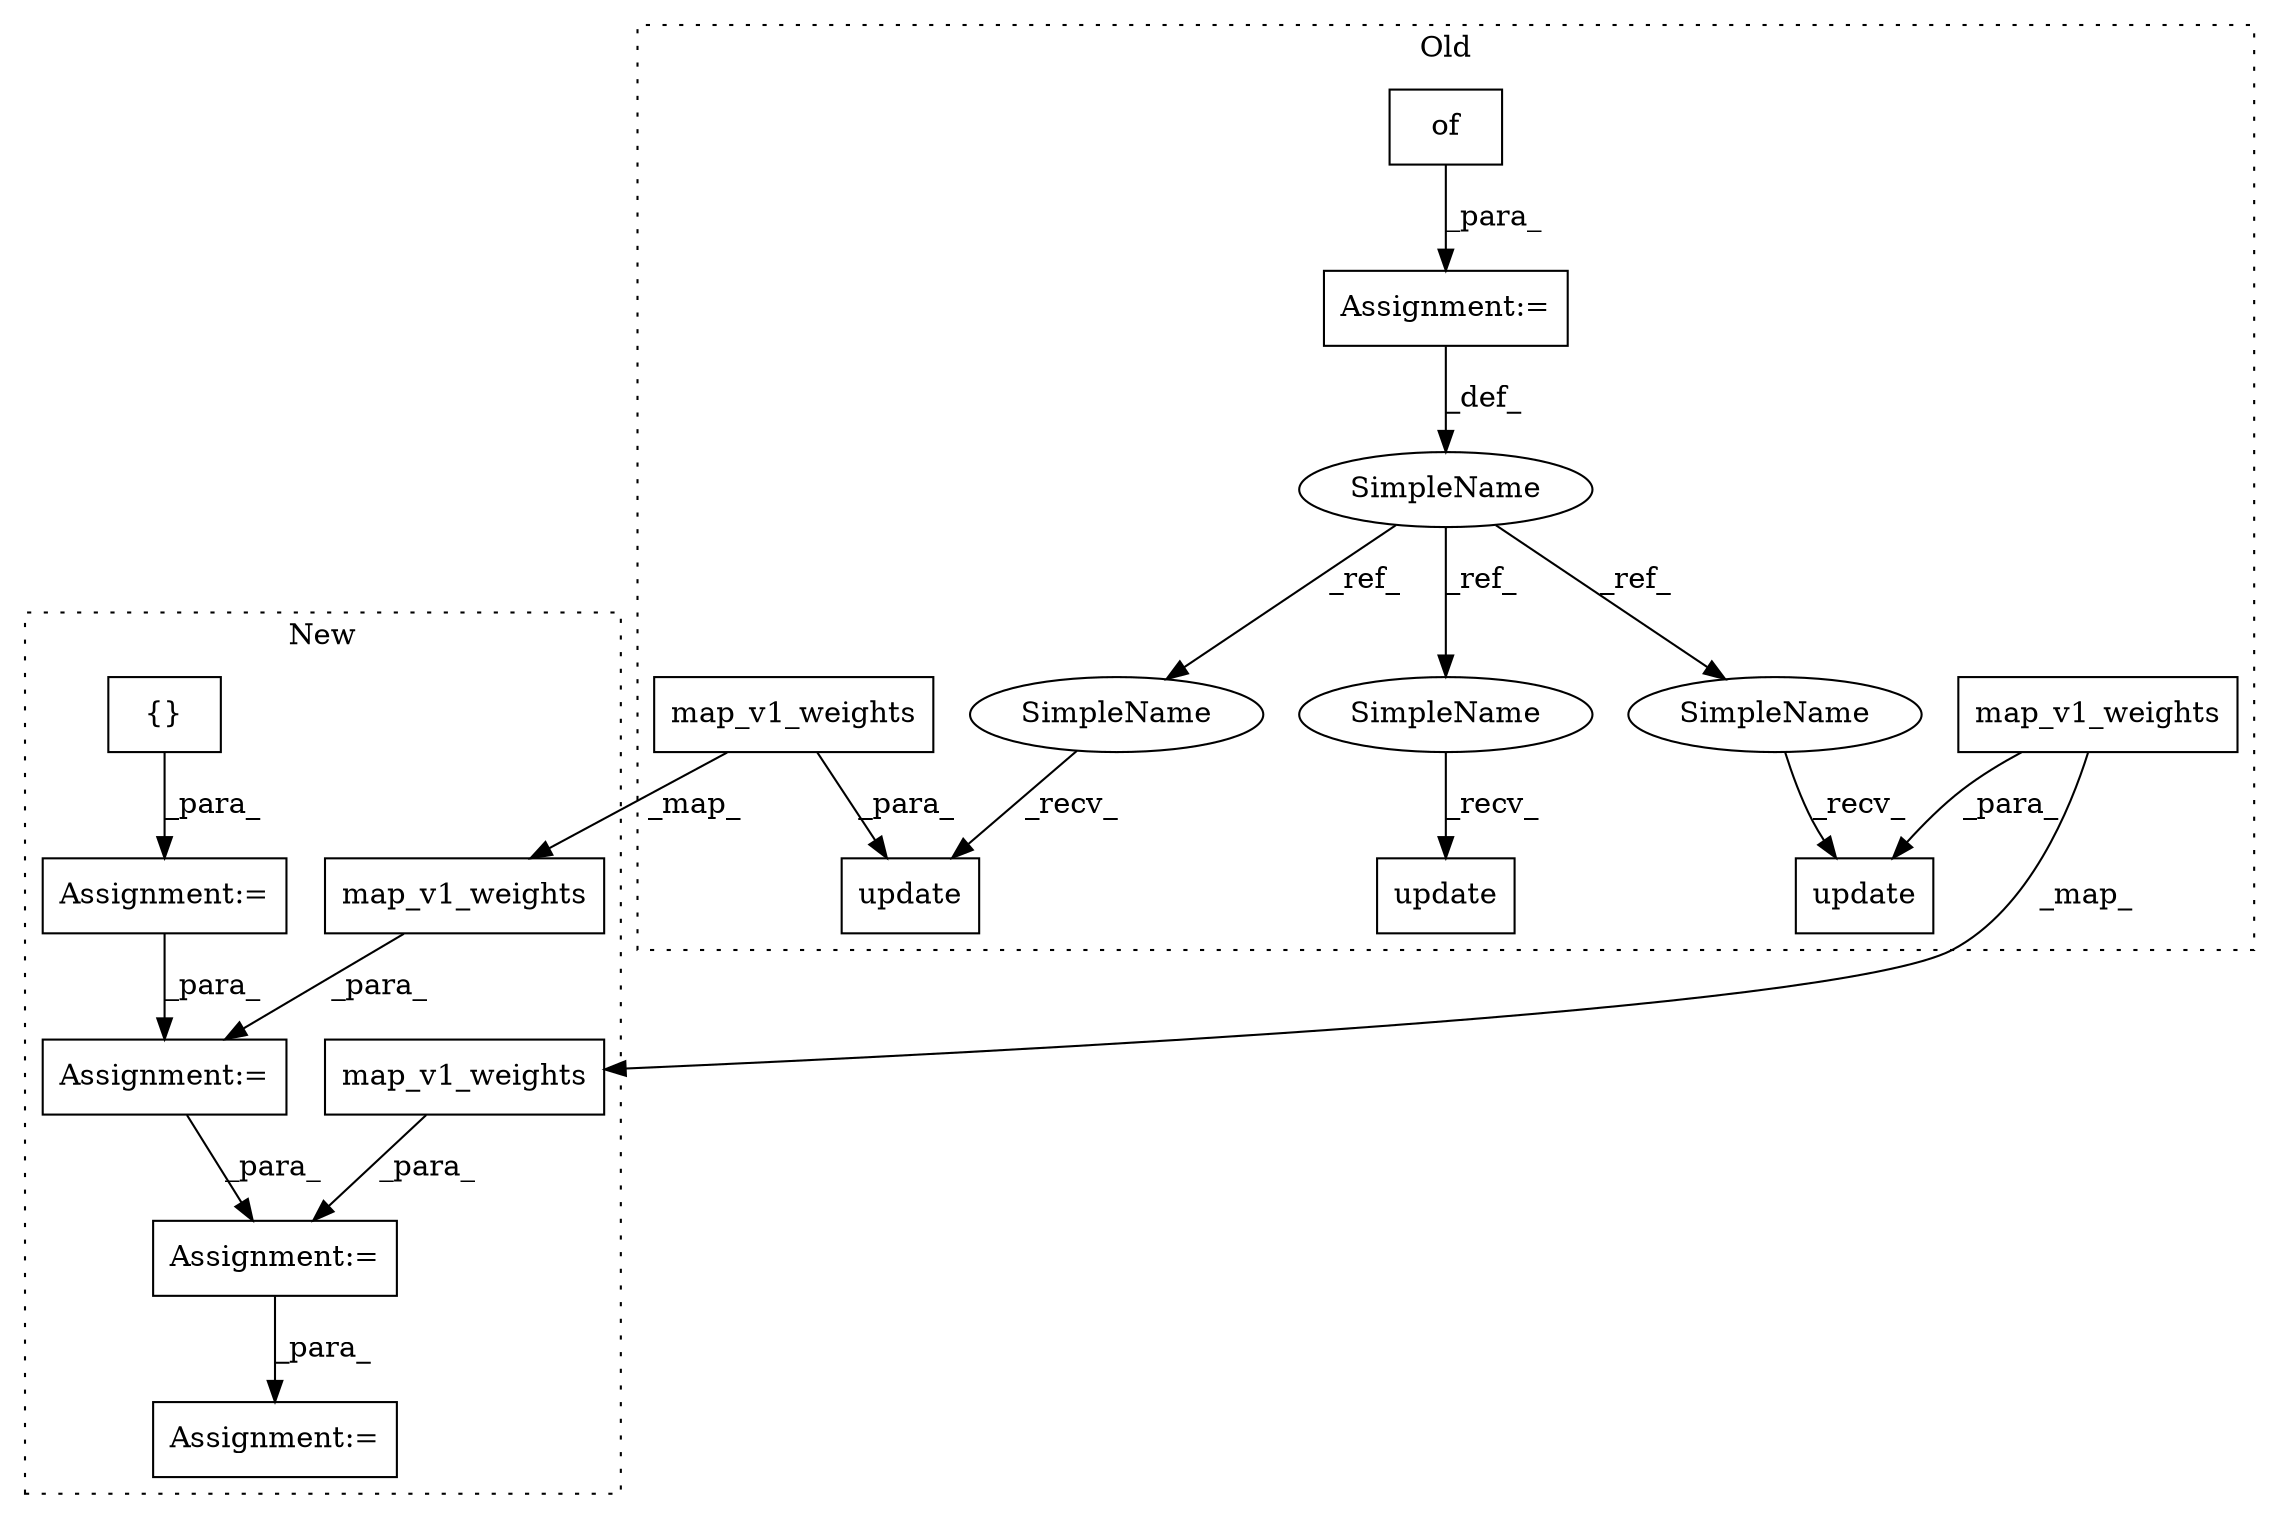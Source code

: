 digraph G {
subgraph cluster0 {
1 [label="update" a="32" s="1489,1546" l="7,1" shape="box"];
4 [label="Assignment:=" a="7" s="1472" l="1" shape="box"];
5 [label="of" a="32" s="1477" l="4" shape="box"];
6 [label="SimpleName" a="42" s="1471" l="1" shape="ellipse"];
7 [label="update" a="32" s="1555,1614" l="7,1" shape="box"];
9 [label="map_v1_weights" a="32" s="1578,1613" l="15,1" shape="box"];
12 [label="map_v1_weights" a="32" s="1514,1545" l="15,1" shape="box"];
14 [label="update" a="32" s="1753,1807" l="7,1" shape="box"];
16 [label="SimpleName" a="42" s="1553" l="1" shape="ellipse"];
17 [label="SimpleName" a="42" s="1751" l="1" shape="ellipse"];
18 [label="SimpleName" a="42" s="1487" l="1" shape="ellipse"];
label = "Old";
style="dotted";
}
subgraph cluster1 {
2 [label="{}" a="4" s="1475" l="2" shape="box"];
3 [label="Assignment:=" a="7" s="1543" l="2" shape="box"];
8 [label="map_v1_weights" a="32" s="1561,1596" l="15,1" shape="box"];
10 [label="Assignment:=" a="7" s="1465" l="1" shape="box"];
11 [label="map_v1_weights" a="32" s="1504,1535" l="15,1" shape="box"];
13 [label="Assignment:=" a="7" s="1484" l="2" shape="box"];
15 [label="Assignment:=" a="7" s="1734" l="2" shape="box"];
label = "New";
style="dotted";
}
2 -> 10 [label="_para_"];
3 -> 15 [label="_para_"];
4 -> 6 [label="_def_"];
5 -> 4 [label="_para_"];
6 -> 16 [label="_ref_"];
6 -> 17 [label="_ref_"];
6 -> 18 [label="_ref_"];
8 -> 3 [label="_para_"];
9 -> 7 [label="_para_"];
9 -> 8 [label="_map_"];
10 -> 13 [label="_para_"];
11 -> 13 [label="_para_"];
12 -> 11 [label="_map_"];
12 -> 1 [label="_para_"];
13 -> 3 [label="_para_"];
16 -> 7 [label="_recv_"];
17 -> 14 [label="_recv_"];
18 -> 1 [label="_recv_"];
}